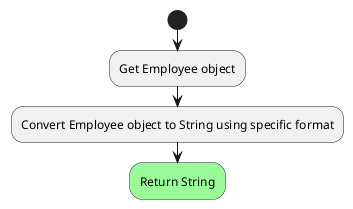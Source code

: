 @startuml
'https://plantuml.com/activity-diagram-beta

start
    :Get Employee object;
    :Convert Employee object to String using specific format;
    #palegreen:Return String;
    kill

@enduml
